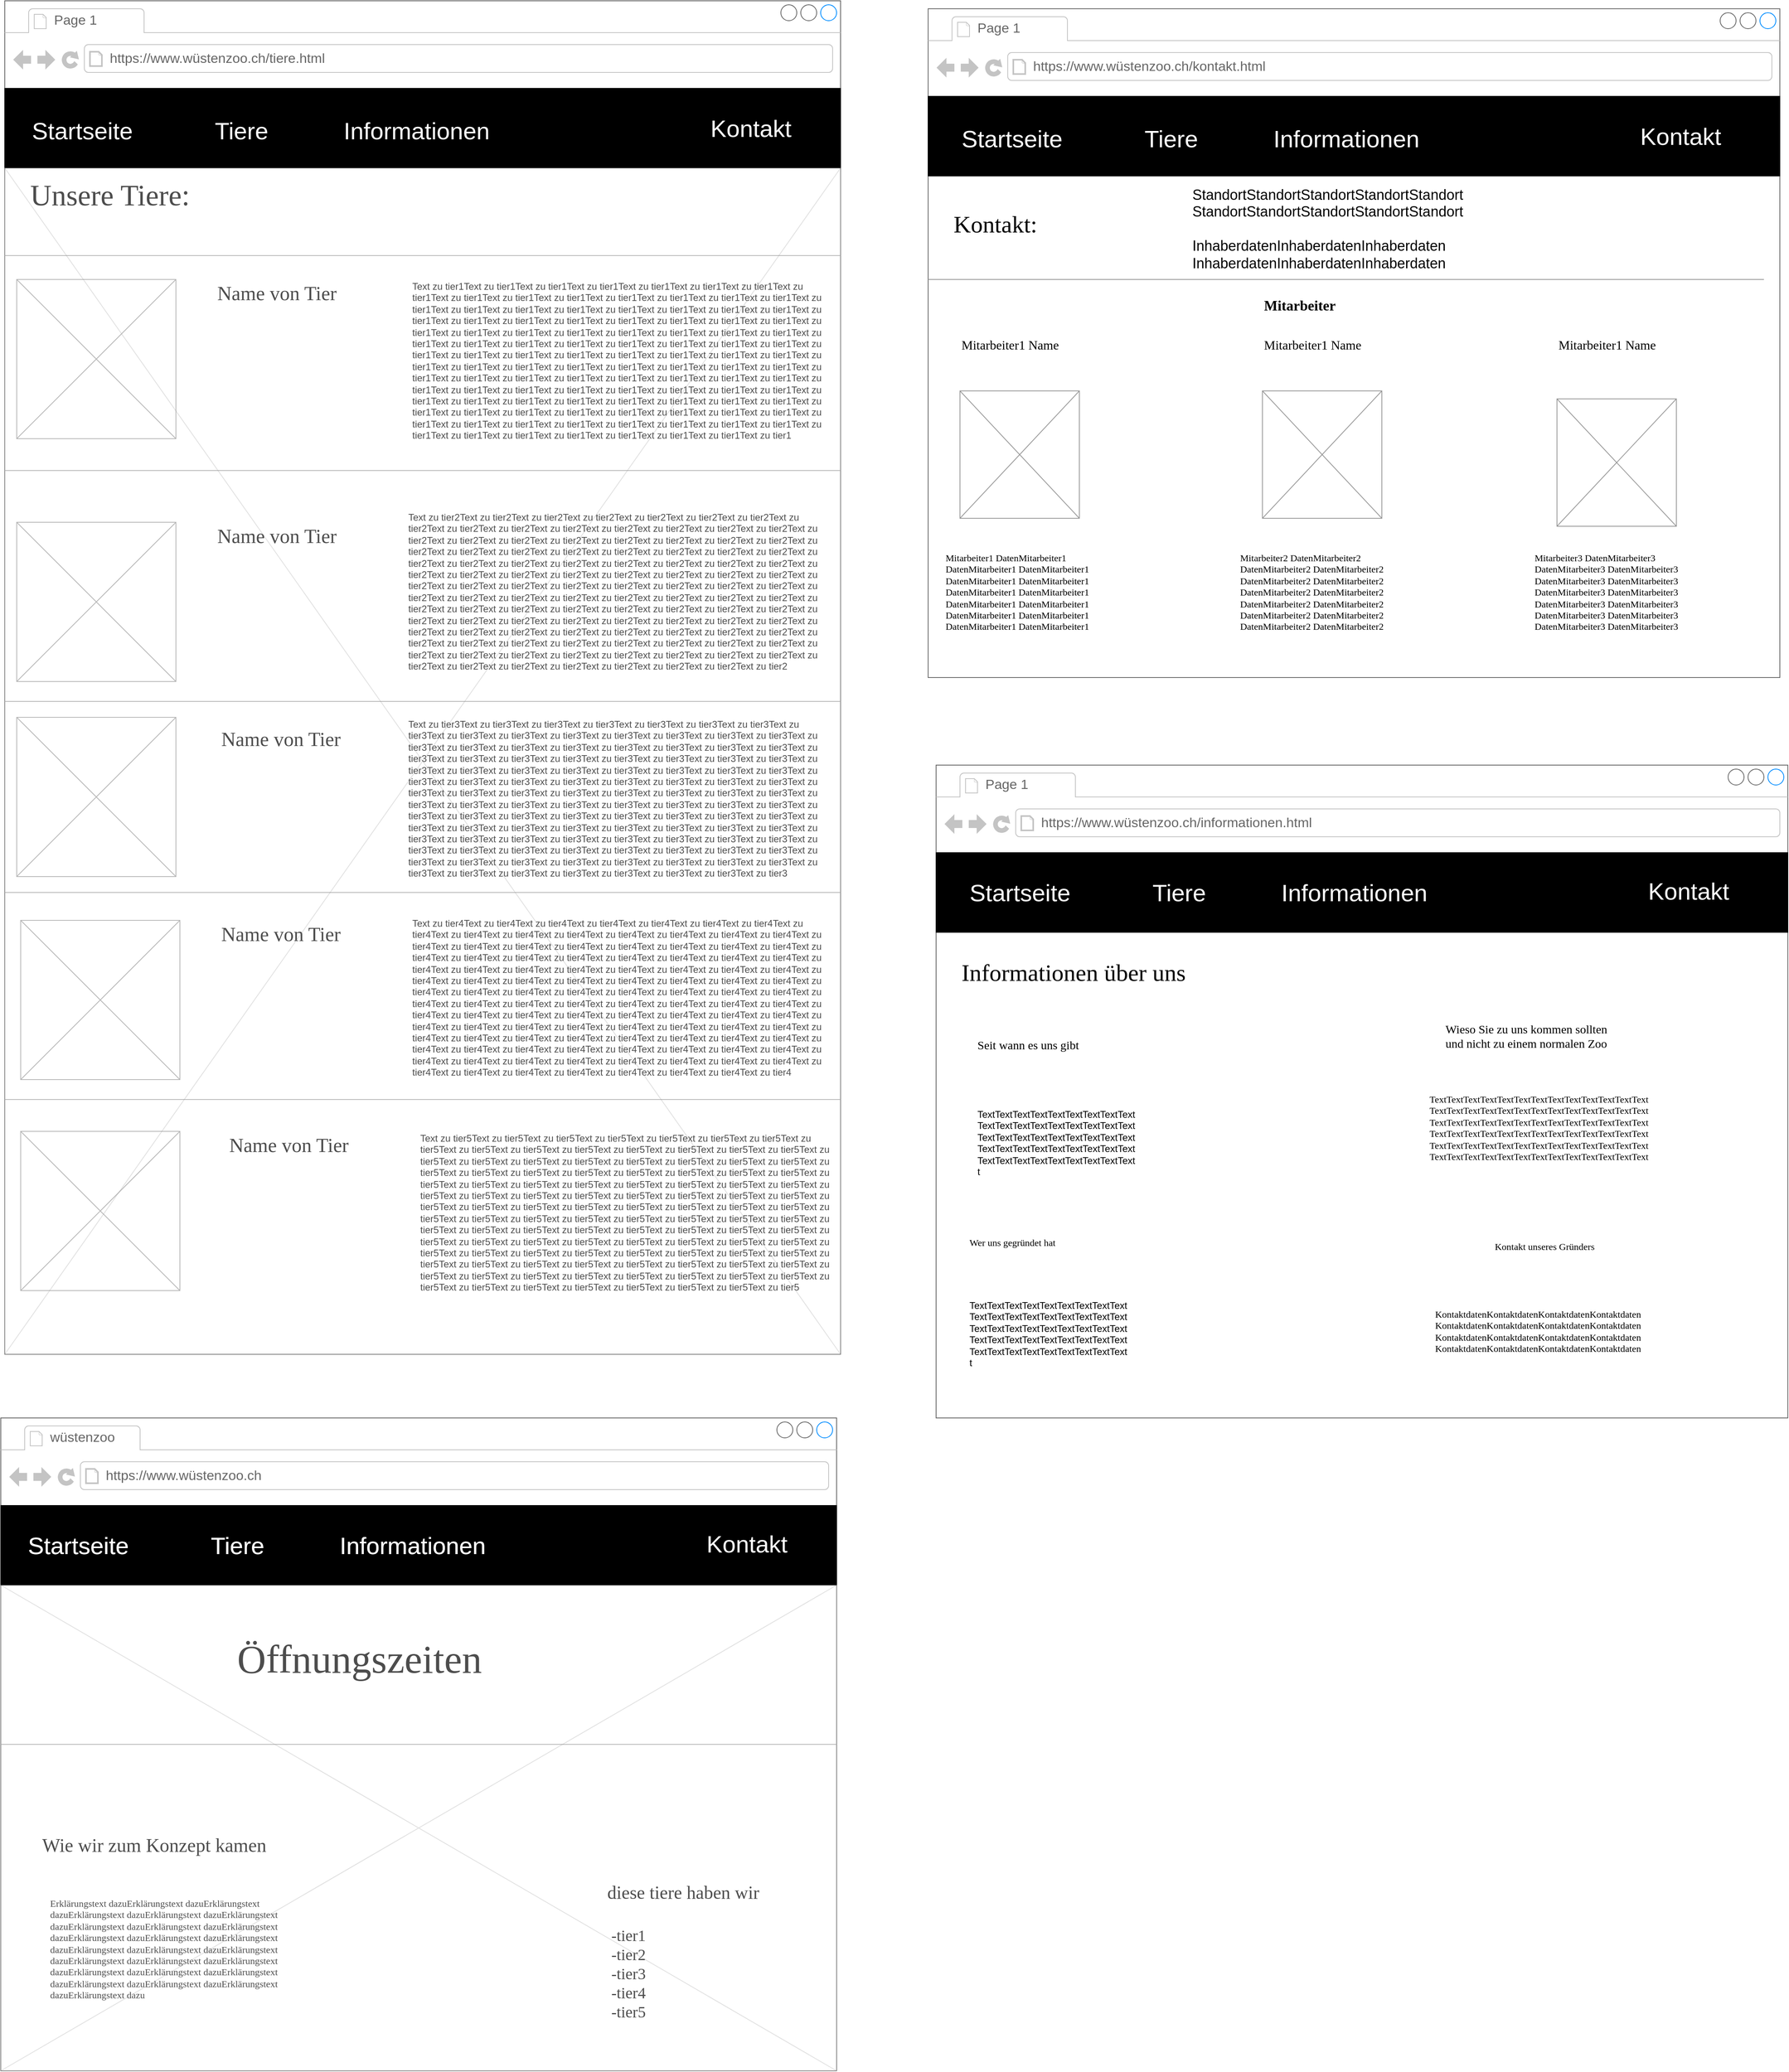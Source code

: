 <mxfile version="21.1.1" type="device">
  <diagram name="Page-1" id="2cc2dc42-3aac-f2a9-1cec-7a8b7cbee084">
    <mxGraphModel dx="1588" dy="954" grid="1" gridSize="10" guides="1" tooltips="1" connect="1" arrows="1" fold="1" page="1" pageScale="1" pageWidth="1100" pageHeight="850" background="#ffffff" math="0" shadow="0">
      <root>
        <mxCell id="0" />
        <mxCell id="1" parent="0" />
        <mxCell id="7026571954dc6520-1" value="" style="strokeWidth=1;shadow=0;dashed=0;align=center;html=1;shape=mxgraph.mockup.containers.browserWindow;rSize=0;strokeColor=#666666;mainText=,;recursiveResize=0;rounded=0;labelBackgroundColor=none;fontFamily=Verdana;fontSize=12" parent="1" vertex="1">
          <mxGeometry x="30" y="20" width="1050" height="1700" as="geometry" />
        </mxCell>
        <mxCell id="7026571954dc6520-2" value="Page 1" style="strokeWidth=1;shadow=0;dashed=0;align=center;html=1;shape=mxgraph.mockup.containers.anchor;fontSize=17;fontColor=#666666;align=left;" parent="7026571954dc6520-1" vertex="1">
          <mxGeometry x="60" y="12" width="110" height="26" as="geometry" />
        </mxCell>
        <mxCell id="7026571954dc6520-3" value="https://www.wüstenzoo.ch/tiere.html" style="strokeWidth=1;shadow=0;dashed=0;align=center;html=1;shape=mxgraph.mockup.containers.anchor;rSize=0;fontSize=17;fontColor=#666666;align=left;" parent="7026571954dc6520-1" vertex="1">
          <mxGeometry x="130" y="60" width="250" height="26" as="geometry" />
        </mxCell>
        <mxCell id="7026571954dc6520-4" value="&lt;font style=&quot;font-size: 37px;&quot;&gt;Unsere Tiere:&lt;/font&gt;" style="text;html=1;points=[];align=left;verticalAlign=top;spacingTop=-4;fontSize=30;fontFamily=Verdana" parent="7026571954dc6520-1" vertex="1">
          <mxGeometry x="30" y="220" width="390" height="90" as="geometry" />
        </mxCell>
        <mxCell id="7026571954dc6520-15" value="" style="verticalLabelPosition=bottom;shadow=0;dashed=0;align=center;html=1;verticalAlign=top;strokeWidth=1;shape=mxgraph.mockup.markup.line;strokeColor=#999999;rounded=0;labelBackgroundColor=none;fillColor=#ffffff;fontFamily=Verdana;fontSize=12;fontColor=#000000;" parent="7026571954dc6520-1" vertex="1">
          <mxGeometry y="310" width="1050" height="20" as="geometry" />
        </mxCell>
        <mxCell id="7026571954dc6520-21" value="" style="verticalLabelPosition=bottom;shadow=0;dashed=0;align=center;html=1;verticalAlign=top;strokeWidth=1;shape=mxgraph.mockup.markup.line;strokeColor=#999999;rounded=0;labelBackgroundColor=none;fillColor=#ffffff;fontFamily=Verdana;fontSize=12;fontColor=#000000;" parent="7026571954dc6520-1" vertex="1">
          <mxGeometry y="580" width="1050" height="20" as="geometry" />
        </mxCell>
        <mxCell id="gAkNegjKsEfV6vPwp3o9-78" value="&lt;font style=&quot;font-size: 25px;&quot;&gt;Name von Tier&lt;/font&gt;" style="text;html=1;points=[];align=left;verticalAlign=top;spacingTop=-4;fontSize=15;fontFamily=Verdana" parent="7026571954dc6520-1" vertex="1">
          <mxGeometry x="265" y="350" width="170" height="30" as="geometry" />
        </mxCell>
        <mxCell id="gAkNegjKsEfV6vPwp3o9-79" value="" style="verticalLabelPosition=bottom;shadow=0;dashed=0;align=center;html=1;verticalAlign=top;strokeWidth=1;shape=mxgraph.mockup.graphics.simpleIcon;strokeColor=#999999;fillColor=#ffffff;rounded=0;labelBackgroundColor=none;fontFamily=Verdana;fontSize=12;fontColor=#000000;" parent="7026571954dc6520-1" vertex="1">
          <mxGeometry x="15" y="350" width="200" height="200" as="geometry" />
        </mxCell>
        <mxCell id="gAkNegjKsEfV6vPwp3o9-81" value="Text zu tier1Text zu tier1Text zu tier1Text zu tier1Text zu tier1Text zu tier1Text zu tier1Text zu tier1Text zu tier1Text zu tier1Text zu tier1Text zu tier1Text zu tier1Text zu tier1Text zu tier1Text zu tier1Text zu tier1Text zu tier1Text zu tier1Text zu tier1Text zu tier1Text zu tier1Text zu tier1Text zu tier1Text zu tier1Text zu tier1Text zu tier1Text zu tier1Text zu tier1Text zu tier1Text zu tier1Text zu tier1Text zu tier1Text zu tier1Text zu tier1Text zu tier1Text zu tier1Text zu tier1Text zu tier1Text zu tier1Text zu tier1Text zu tier1Text zu tier1Text zu tier1Text zu tier1Text zu tier1Text zu tier1Text zu tier1Text zu tier1Text zu tier1Text zu tier1Text zu tier1Text zu tier1Text zu tier1Text zu tier1Text zu tier1Text zu tier1Text zu tier1Text zu tier1Text zu tier1Text zu tier1Text zu tier1Text zu tier1Text zu tier1Text zu tier1Text zu tier1Text zu tier1Text zu tier1Text zu tier1Text zu tier1Text zu tier1Text zu tier1Text zu tier1Text zu tier1Text zu tier1Text zu tier1Text zu tier1Text zu tier1Text zu tier1Text zu tier1Text zu tier1Text zu tier1Text zu tier1Text zu tier1Text zu tier1Text zu tier1Text zu tier1Text zu tier1Text zu tier1Text zu tier1Text zu tier1Text zu tier1Text zu tier1Text zu tier1Text zu tier1Text zu tier1Text zu tier1Text zu tier1Text zu tier1Text zu tier1Text zu tier1Text zu tier1Text zu tier1Text zu tier1Text zu tier1Text zu tier1Text zu tier1Text zu tier1Text zu tier1Text zu tier1Text zu tier1" style="text;spacingTop=-5;whiteSpace=wrap;html=1;align=left;fontSize=12;fontFamily=Helvetica;fillColor=none;strokeColor=none;rounded=0;shadow=1;labelBackgroundColor=none;" parent="7026571954dc6520-1" vertex="1">
          <mxGeometry x="510" y="350" width="520" height="210" as="geometry" />
        </mxCell>
        <mxCell id="7026571954dc6520-6" value="&lt;font style=&quot;font-size: 25px;&quot;&gt;Name von Tier&lt;/font&gt;" style="text;html=1;points=[];align=left;verticalAlign=top;spacingTop=-4;fontSize=15;fontFamily=Verdana" parent="7026571954dc6520-1" vertex="1">
          <mxGeometry x="265" y="655" width="170" height="30" as="geometry" />
        </mxCell>
        <mxCell id="gAkNegjKsEfV6vPwp3o9-77" value="" style="verticalLabelPosition=bottom;shadow=0;dashed=0;align=center;html=1;verticalAlign=top;strokeWidth=1;shape=mxgraph.mockup.graphics.simpleIcon;strokeColor=#999999;fillColor=#ffffff;rounded=0;labelBackgroundColor=none;fontFamily=Verdana;fontSize=12;fontColor=#000000;" parent="7026571954dc6520-1" vertex="1">
          <mxGeometry x="15" y="655" width="200" height="200" as="geometry" />
        </mxCell>
        <mxCell id="gAkNegjKsEfV6vPwp3o9-80" value="Text zu tier2Text zu tier2Text zu tier2Text zu tier2Text zu tier2Text zu tier2Text zu tier2Text zu tier2Text zu tier2Text zu tier2Text zu tier2Text zu tier2Text zu tier2Text zu tier2Text zu tier2Text zu tier2Text zu tier2Text zu tier2Text zu tier2Text zu tier2Text zu tier2Text zu tier2Text zu tier2Text zu tier2Text zu tier2Text zu tier2Text zu tier2Text zu tier2Text zu tier2Text zu tier2Text zu tier2Text zu tier2Text zu tier2Text zu tier2Text zu tier2Text zu tier2Text zu tier2Text zu tier2Text zu tier2Text zu tier2Text zu tier2Text zu tier2Text zu tier2Text zu tier2Text zu tier2Text zu tier2Text zu tier2Text zu tier2Text zu tier2Text zu tier2Text zu tier2Text zu tier2Text zu tier2Text zu tier2Text zu tier2Text zu tier2Text zu tier2Text zu tier2Text zu tier2Text zu tier2Text zu tier2Text zu tier2Text zu tier2Text zu tier2Text zu tier2Text zu tier2Text zu tier2Text zu tier2Text zu tier2Text zu tier2Text zu tier2Text zu tier2Text zu tier2Text zu tier2Text zu tier2Text zu tier2Text zu tier2Text zu tier2Text zu tier2Text zu tier2Text zu tier2Text zu tier2Text zu tier2Text zu tier2Text zu tier2Text zu tier2Text zu tier2Text zu tier2Text zu tier2Text zu tier2Text zu tier2Text zu tier2Text zu tier2Text zu tier2Text zu tier2Text zu tier2Text zu tier2Text zu tier2Text zu tier2Text zu tier2Text zu tier2Text zu tier2Text zu tier2Text zu tier2Text zu tier2Text zu tier2Text zu tier2Text zu tier2Text zu tier2Text zu tier2Text zu tier2" style="text;spacingTop=-5;whiteSpace=wrap;html=1;align=left;fontSize=12;fontFamily=Helvetica;fillColor=none;strokeColor=none;rounded=0;shadow=1;labelBackgroundColor=none;" parent="7026571954dc6520-1" vertex="1">
          <mxGeometry x="505" y="640" width="520" height="210" as="geometry" />
        </mxCell>
        <mxCell id="gAkNegjKsEfV6vPwp3o9-82" value="&lt;font style=&quot;font-size: 25px;&quot;&gt;Name von Tier&lt;/font&gt;" style="text;html=1;points=[];align=left;verticalAlign=top;spacingTop=-4;fontSize=15;fontFamily=Verdana" parent="7026571954dc6520-1" vertex="1">
          <mxGeometry x="270" y="910" width="170" height="30" as="geometry" />
        </mxCell>
        <mxCell id="gAkNegjKsEfV6vPwp3o9-84" value="" style="verticalLabelPosition=bottom;shadow=0;dashed=0;align=center;html=1;verticalAlign=top;strokeWidth=1;shape=mxgraph.mockup.graphics.simpleIcon;strokeColor=#999999;fillColor=#ffffff;rounded=0;labelBackgroundColor=none;fontFamily=Verdana;fontSize=12;fontColor=#000000;" parent="7026571954dc6520-1" vertex="1">
          <mxGeometry x="15" y="900" width="200" height="200" as="geometry" />
        </mxCell>
        <mxCell id="gAkNegjKsEfV6vPwp3o9-85" value="Text zu tier3Text zu tier3Text zu tier3Text zu tier3Text zu tier3Text zu tier3Text zu tier3Text zu tier3Text zu tier3Text zu tier3Text zu tier3Text zu tier3Text zu tier3Text zu tier3Text zu tier3Text zu tier3Text zu tier3Text zu tier3Text zu tier3Text zu tier3Text zu tier3Text zu tier3Text zu tier3Text zu tier3Text zu tier3Text zu tier3Text zu tier3Text zu tier3Text zu tier3Text zu tier3Text zu tier3Text zu tier3Text zu tier3Text zu tier3Text zu tier3Text zu tier3Text zu tier3Text zu tier3Text zu tier3Text zu tier3Text zu tier3Text zu tier3Text zu tier3Text zu tier3Text zu tier3Text zu tier3Text zu tier3Text zu tier3Text zu tier3Text zu tier3Text zu tier3Text zu tier3Text zu tier3Text zu tier3Text zu tier3Text zu tier3Text zu tier3Text zu tier3Text zu tier3Text zu tier3Text zu tier3Text zu tier3Text zu tier3Text zu tier3Text zu tier3Text zu tier3Text zu tier3Text zu tier3Text zu tier3Text zu tier3Text zu tier3Text zu tier3Text zu tier3Text zu tier3Text zu tier3Text zu tier3Text zu tier3Text zu tier3Text zu tier3Text zu tier3Text zu tier3Text zu tier3Text zu tier3Text zu tier3Text zu tier3Text zu tier3Text zu tier3Text zu tier3Text zu tier3Text zu tier3Text zu tier3Text zu tier3Text zu tier3Text zu tier3Text zu tier3Text zu tier3Text zu tier3Text zu tier3Text zu tier3Text zu tier3Text zu tier3Text zu tier3Text zu tier3Text zu tier3Text zu tier3Text zu tier3Text zu tier3Text zu tier3Text zu tier3Text zu tier3Text zu tier3" style="text;spacingTop=-5;whiteSpace=wrap;html=1;align=left;fontSize=12;fontFamily=Helvetica;fillColor=none;strokeColor=none;rounded=0;shadow=1;labelBackgroundColor=none;" parent="7026571954dc6520-1" vertex="1">
          <mxGeometry x="505" y="900" width="520" height="210" as="geometry" />
        </mxCell>
        <mxCell id="gAkNegjKsEfV6vPwp3o9-86" value="&lt;font style=&quot;font-size: 25px;&quot;&gt;Name von Tier&lt;/font&gt;" style="text;html=1;points=[];align=left;verticalAlign=top;spacingTop=-4;fontSize=15;fontFamily=Verdana" parent="7026571954dc6520-1" vertex="1">
          <mxGeometry x="270" y="1155" width="170" height="30" as="geometry" />
        </mxCell>
        <mxCell id="gAkNegjKsEfV6vPwp3o9-88" value="" style="verticalLabelPosition=bottom;shadow=0;dashed=0;align=center;html=1;verticalAlign=top;strokeWidth=1;shape=mxgraph.mockup.graphics.simpleIcon;strokeColor=#999999;fillColor=#ffffff;rounded=0;labelBackgroundColor=none;fontFamily=Verdana;fontSize=12;fontColor=#000000;" parent="7026571954dc6520-1" vertex="1">
          <mxGeometry x="20" y="1155" width="200" height="200" as="geometry" />
        </mxCell>
        <mxCell id="gAkNegjKsEfV6vPwp3o9-89" value="Text zu tier4Text zu tier4Text zu tier4Text zu tier4Text zu tier4Text zu tier4Text zu tier4Text zu tier4Text zu tier4Text zu tier4Text zu tier4Text zu tier4Text zu tier4Text zu tier4Text zu tier4Text zu tier4Text zu tier4Text zu tier4Text zu tier4Text zu tier4Text zu tier4Text zu tier4Text zu tier4Text zu tier4Text zu tier4Text zu tier4Text zu tier4Text zu tier4Text zu tier4Text zu tier4Text zu tier4Text zu tier4Text zu tier4Text zu tier4Text zu tier4Text zu tier4Text zu tier4Text zu tier4Text zu tier4Text zu tier4Text zu tier4Text zu tier4Text zu tier4Text zu tier4Text zu tier4Text zu tier4Text zu tier4Text zu tier4Text zu tier4Text zu tier4Text zu tier4Text zu tier4Text zu tier4Text zu tier4Text zu tier4Text zu tier4Text zu tier4Text zu tier4Text zu tier4Text zu tier4Text zu tier4Text zu tier4Text zu tier4Text zu tier4Text zu tier4Text zu tier4Text zu tier4Text zu tier4Text zu tier4Text zu tier4Text zu tier4Text zu tier4Text zu tier4Text zu tier4Text zu tier4Text zu tier4Text zu tier4Text zu tier4Text zu tier4Text zu tier4Text zu tier4Text zu tier4Text zu tier4Text zu tier4Text zu tier4Text zu tier4Text zu tier4Text zu tier4Text zu tier4Text zu tier4Text zu tier4Text zu tier4Text zu tier4Text zu tier4Text zu tier4Text zu tier4Text zu tier4Text zu tier4Text zu tier4Text zu tier4Text zu tier4Text zu tier4Text zu tier4Text zu tier4Text zu tier4Text zu tier4Text zu tier4Text zu tier4Text zu tier4Text zu tier4Text zu tier4" style="text;spacingTop=-5;whiteSpace=wrap;html=1;align=left;fontSize=12;fontFamily=Helvetica;fillColor=none;strokeColor=none;rounded=0;shadow=1;labelBackgroundColor=none;" parent="7026571954dc6520-1" vertex="1">
          <mxGeometry x="510" y="1150" width="520" height="210" as="geometry" />
        </mxCell>
        <mxCell id="gAkNegjKsEfV6vPwp3o9-90" value="&lt;font style=&quot;font-size: 25px;&quot;&gt;Name von Tier&lt;/font&gt;" style="text;html=1;points=[];align=left;verticalAlign=top;spacingTop=-4;fontSize=15;fontFamily=Verdana" parent="7026571954dc6520-1" vertex="1">
          <mxGeometry x="280" y="1420" width="170" height="30" as="geometry" />
        </mxCell>
        <mxCell id="gAkNegjKsEfV6vPwp3o9-91" value="" style="verticalLabelPosition=bottom;shadow=0;dashed=0;align=center;html=1;verticalAlign=top;strokeWidth=1;shape=mxgraph.mockup.graphics.simpleIcon;strokeColor=#999999;fillColor=#ffffff;rounded=0;labelBackgroundColor=none;fontFamily=Verdana;fontSize=12;fontColor=#000000;" parent="7026571954dc6520-1" vertex="1">
          <mxGeometry x="20" y="1420" width="200" height="200" as="geometry" />
        </mxCell>
        <mxCell id="gAkNegjKsEfV6vPwp3o9-92" value="Text zu tier5Text zu tier5Text zu tier5Text zu tier5Text zu tier5Text zu tier5Text zu tier5Text zu tier5Text zu tier5Text zu tier5Text zu tier5Text zu tier5Text zu tier5Text zu tier5Text zu tier5Text zu tier5Text zu tier5Text zu tier5Text zu tier5Text zu tier5Text zu tier5Text zu tier5Text zu tier5Text zu tier5Text zu tier5Text zu tier5Text zu tier5Text zu tier5Text zu tier5Text zu tier5Text zu tier5Text zu tier5Text zu tier5Text zu tier5Text zu tier5Text zu tier5Text zu tier5Text zu tier5Text zu tier5Text zu tier5Text zu tier5Text zu tier5Text zu tier5Text zu tier5Text zu tier5Text zu tier5Text zu tier5Text zu tier5Text zu tier5Text zu tier5Text zu tier5Text zu tier5Text zu tier5Text zu tier5Text zu tier5Text zu tier5Text zu tier5Text zu tier5Text zu tier5Text zu tier5Text zu tier5Text zu tier5Text zu tier5Text zu tier5Text zu tier5Text zu tier5Text zu tier5Text zu tier5Text zu tier5Text zu tier5Text zu tier5Text zu tier5Text zu tier5Text zu tier5Text zu tier5Text zu tier5Text zu tier5Text zu tier5Text zu tier5Text zu tier5Text zu tier5Text zu tier5Text zu tier5Text zu tier5Text zu tier5Text zu tier5Text zu tier5Text zu tier5Text zu tier5Text zu tier5Text zu tier5Text zu tier5Text zu tier5Text zu tier5Text zu tier5Text zu tier5Text zu tier5Text zu tier5Text zu tier5Text zu tier5Text zu tier5Text zu tier5Text zu tier5Text zu tier5Text zu tier5Text zu tier5Text zu tier5Text zu tier5Text zu tier5Text zu tier5Text zu tier5" style="text;spacingTop=-5;whiteSpace=wrap;html=1;align=left;fontSize=12;fontFamily=Helvetica;fillColor=none;strokeColor=none;rounded=0;shadow=1;labelBackgroundColor=none;" parent="7026571954dc6520-1" vertex="1">
          <mxGeometry x="520" y="1420" width="520" height="210" as="geometry" />
        </mxCell>
        <mxCell id="gAkNegjKsEfV6vPwp3o9-93" value="" style="verticalLabelPosition=bottom;shadow=0;dashed=0;align=center;html=1;verticalAlign=top;strokeWidth=1;shape=mxgraph.mockup.markup.line;strokeColor=#999999;rounded=0;labelBackgroundColor=none;fillColor=#ffffff;fontFamily=Verdana;fontSize=12;fontColor=#000000;" parent="7026571954dc6520-1" vertex="1">
          <mxGeometry y="870" width="1050" height="20" as="geometry" />
        </mxCell>
        <mxCell id="gAkNegjKsEfV6vPwp3o9-94" value="" style="verticalLabelPosition=bottom;shadow=0;dashed=0;align=center;html=1;verticalAlign=top;strokeWidth=1;shape=mxgraph.mockup.markup.line;strokeColor=#999999;rounded=0;labelBackgroundColor=none;fillColor=#ffffff;fontFamily=Verdana;fontSize=12;fontColor=#000000;" parent="7026571954dc6520-1" vertex="1">
          <mxGeometry y="1110" width="1050" height="20" as="geometry" />
        </mxCell>
        <mxCell id="gAkNegjKsEfV6vPwp3o9-96" value="" style="verticalLabelPosition=bottom;shadow=0;dashed=0;align=center;html=1;verticalAlign=top;strokeWidth=1;shape=mxgraph.mockup.markup.line;strokeColor=#999999;rounded=0;labelBackgroundColor=none;fillColor=#ffffff;fontFamily=Verdana;fontSize=12;fontColor=#000000;" parent="7026571954dc6520-1" vertex="1">
          <mxGeometry y="1370" width="1050" height="20" as="geometry" />
        </mxCell>
        <mxCell id="gAkNegjKsEfV6vPwp3o9-110" value="" style="rounded=0;whiteSpace=wrap;html=1;fillColor=#000000;" parent="7026571954dc6520-1" vertex="1">
          <mxGeometry y="110" width="1050" height="100" as="geometry" />
        </mxCell>
        <mxCell id="gAkNegjKsEfV6vPwp3o9-115" value="&lt;font style=&quot;font-size: 30px;&quot; color=&quot;#ffffff&quot;&gt;Startseite&lt;/font&gt;" style="text;html=1;strokeColor=none;fillColor=none;align=center;verticalAlign=middle;whiteSpace=wrap;rounded=0;" parent="7026571954dc6520-1" vertex="1">
          <mxGeometry x="5" y="127.5" width="185" height="70" as="geometry" />
        </mxCell>
        <mxCell id="gAkNegjKsEfV6vPwp3o9-116" value="&lt;font style=&quot;font-size: 30px;&quot; color=&quot;#ffffff&quot;&gt;Tiere&lt;/font&gt;" style="text;html=1;strokeColor=none;fillColor=none;align=center;verticalAlign=middle;whiteSpace=wrap;rounded=0;" parent="7026571954dc6520-1" vertex="1">
          <mxGeometry x="205" y="127.5" width="185" height="70" as="geometry" />
        </mxCell>
        <mxCell id="gAkNegjKsEfV6vPwp3o9-117" value="&lt;font style=&quot;font-size: 30px;&quot; color=&quot;#ffffff&quot;&gt;Informationen&lt;/font&gt;" style="text;html=1;strokeColor=none;fillColor=none;align=center;verticalAlign=middle;whiteSpace=wrap;rounded=0;" parent="7026571954dc6520-1" vertex="1">
          <mxGeometry x="425" y="127.5" width="185" height="70" as="geometry" />
        </mxCell>
        <mxCell id="gAkNegjKsEfV6vPwp3o9-118" value="&lt;font color=&quot;#ffffff&quot;&gt;&lt;span style=&quot;font-size: 30px;&quot;&gt;Kontakt&lt;/span&gt;&lt;/font&gt;" style="text;html=1;strokeColor=none;fillColor=none;align=center;verticalAlign=middle;whiteSpace=wrap;rounded=0;" parent="7026571954dc6520-1" vertex="1">
          <mxGeometry x="845" y="122.5" width="185" height="75" as="geometry" />
        </mxCell>
        <mxCell id="gAkNegjKsEfV6vPwp3o9-20" value="" style="verticalLabelPosition=bottom;shadow=0;dashed=0;align=center;html=1;verticalAlign=top;strokeWidth=1;shape=mxgraph.mockup.graphics.simpleIcon;strokeColor=#999999;fillColor=#ffffff;rounded=0;labelBackgroundColor=none;fontFamily=Verdana;fontSize=12;fontColor=#000000;opacity=30;" parent="7026571954dc6520-1" vertex="1">
          <mxGeometry y="210" width="1050" height="1490" as="geometry" />
        </mxCell>
        <mxCell id="gAkNegjKsEfV6vPwp3o9-1" value="" style="strokeWidth=1;shadow=0;dashed=0;align=center;html=1;shape=mxgraph.mockup.containers.browserWindow;rSize=0;strokeColor=#666666;mainText=,;recursiveResize=0;rounded=0;labelBackgroundColor=none;fontFamily=Verdana;fontSize=12" parent="1" vertex="1">
          <mxGeometry x="1190" y="30" width="1070" height="840" as="geometry" />
        </mxCell>
        <mxCell id="gAkNegjKsEfV6vPwp3o9-2" value="Page 1" style="strokeWidth=1;shadow=0;dashed=0;align=center;html=1;shape=mxgraph.mockup.containers.anchor;fontSize=17;fontColor=#666666;align=left;" parent="gAkNegjKsEfV6vPwp3o9-1" vertex="1">
          <mxGeometry x="60" y="12" width="110" height="26" as="geometry" />
        </mxCell>
        <mxCell id="gAkNegjKsEfV6vPwp3o9-3" value="https://www.wüstenzoo.ch/kontakt.html" style="strokeWidth=1;shadow=0;dashed=0;align=center;html=1;shape=mxgraph.mockup.containers.anchor;rSize=0;fontSize=17;fontColor=#666666;align=left;" parent="gAkNegjKsEfV6vPwp3o9-1" vertex="1">
          <mxGeometry x="130" y="60" width="250" height="26" as="geometry" />
        </mxCell>
        <mxCell id="gAkNegjKsEfV6vPwp3o9-4" value="Kontakt:" style="text;html=1;points=[];align=left;verticalAlign=top;spacingTop=-4;fontSize=30;fontFamily=Verdana" parent="gAkNegjKsEfV6vPwp3o9-1" vertex="1">
          <mxGeometry x="30" y="250" width="340" height="50" as="geometry" />
        </mxCell>
        <mxCell id="gAkNegjKsEfV6vPwp3o9-13" value="" style="verticalLabelPosition=bottom;shadow=0;dashed=0;align=center;html=1;verticalAlign=top;strokeWidth=1;shape=mxgraph.mockup.markup.line;strokeColor=#999999;rounded=0;labelBackgroundColor=none;fillColor=#ffffff;fontFamily=Verdana;fontSize=12;fontColor=#000000;" parent="gAkNegjKsEfV6vPwp3o9-1" vertex="1">
          <mxGeometry y="330" width="1050" height="20" as="geometry" />
        </mxCell>
        <mxCell id="gAkNegjKsEfV6vPwp3o9-14" value="&lt;b&gt;&lt;font style=&quot;font-size: 18px;&quot;&gt;Mitarbeiter&lt;/font&gt;&lt;/b&gt;" style="text;html=1;points=[];align=left;verticalAlign=top;spacingTop=-4;fontSize=15;fontFamily=Verdana" parent="gAkNegjKsEfV6vPwp3o9-1" vertex="1">
          <mxGeometry x="420" y="360" width="170" height="30" as="geometry" />
        </mxCell>
        <mxCell id="gAkNegjKsEfV6vPwp3o9-15" value="&lt;font style=&quot;font-size: 18px;&quot;&gt;&lt;br&gt;StandortStandortStandortStandortStandort&lt;br style=&quot;border-color: var(--border-color);&quot;&gt;StandortStandortStandortStandortStandort&lt;br&gt;&lt;br&gt;InhaberdatenInhaberdatenInhaberdaten&lt;br&gt;InhaberdatenInhaberdatenInhaberdaten&lt;br&gt;&lt;/font&gt;" style="text;spacingTop=-5;whiteSpace=wrap;html=1;align=left;fontSize=12;fontFamily=Helvetica;fillColor=none;strokeColor=none;rounded=0;shadow=1;labelBackgroundColor=none;" parent="gAkNegjKsEfV6vPwp3o9-1" vertex="1">
          <mxGeometry x="330" y="200" width="390" height="170" as="geometry" />
        </mxCell>
        <mxCell id="gAkNegjKsEfV6vPwp3o9-123" value="&lt;font style=&quot;font-size: 16px;&quot;&gt;Mitarbeiter1 Name&lt;/font&gt;" style="text;html=1;points=[];align=left;verticalAlign=top;spacingTop=-4;fontSize=12;fontFamily=Verdana;whiteSpace=wrap;" parent="gAkNegjKsEfV6vPwp3o9-1" vertex="1">
          <mxGeometry x="420" y="410" width="240" height="40" as="geometry" />
        </mxCell>
        <mxCell id="gAkNegjKsEfV6vPwp3o9-125" value="&lt;font style=&quot;font-size: 16px;&quot;&gt;Mitarbeiter1 Name&lt;/font&gt;" style="text;html=1;points=[];align=left;verticalAlign=top;spacingTop=-4;fontSize=12;fontFamily=Verdana;whiteSpace=wrap;" parent="gAkNegjKsEfV6vPwp3o9-1" vertex="1">
          <mxGeometry x="40" y="410" width="240" height="40" as="geometry" />
        </mxCell>
        <mxCell id="gAkNegjKsEfV6vPwp3o9-126" value="&lt;font style=&quot;font-size: 16px;&quot;&gt;Mitarbeiter1 Name&lt;/font&gt;" style="text;html=1;points=[];align=left;verticalAlign=top;spacingTop=-4;fontSize=12;fontFamily=Verdana;whiteSpace=wrap;" parent="gAkNegjKsEfV6vPwp3o9-1" vertex="1">
          <mxGeometry x="790" y="410" width="240" height="40" as="geometry" />
        </mxCell>
        <mxCell id="gAkNegjKsEfV6vPwp3o9-127" value="" style="verticalLabelPosition=bottom;shadow=0;dashed=0;align=center;html=1;verticalAlign=top;strokeWidth=1;shape=mxgraph.mockup.graphics.simpleIcon;strokeColor=#999999;fillColor=#ffffff;rounded=0;labelBackgroundColor=none;fontFamily=Verdana;fontSize=12;fontColor=#000000;" parent="gAkNegjKsEfV6vPwp3o9-1" vertex="1">
          <mxGeometry x="40" y="480" width="150" height="160" as="geometry" />
        </mxCell>
        <mxCell id="gAkNegjKsEfV6vPwp3o9-128" value="" style="verticalLabelPosition=bottom;shadow=0;dashed=0;align=center;html=1;verticalAlign=top;strokeWidth=1;shape=mxgraph.mockup.graphics.simpleIcon;strokeColor=#999999;fillColor=#ffffff;rounded=0;labelBackgroundColor=none;fontFamily=Verdana;fontSize=12;fontColor=#000000;" parent="gAkNegjKsEfV6vPwp3o9-1" vertex="1">
          <mxGeometry x="420" y="480" width="150" height="160" as="geometry" />
        </mxCell>
        <mxCell id="gAkNegjKsEfV6vPwp3o9-129" value="" style="verticalLabelPosition=bottom;shadow=0;dashed=0;align=center;html=1;verticalAlign=top;strokeWidth=1;shape=mxgraph.mockup.graphics.simpleIcon;strokeColor=#999999;fillColor=#ffffff;rounded=0;labelBackgroundColor=none;fontFamily=Verdana;fontSize=12;fontColor=#000000;" parent="gAkNegjKsEfV6vPwp3o9-1" vertex="1">
          <mxGeometry x="790" y="490" width="150" height="160" as="geometry" />
        </mxCell>
        <mxCell id="NXgxYOmkb9f06gpOWi1V-1" value="Mitarbeiter1 DatenMitarbeiter1 DatenMitarbeiter1 DatenMitarbeiter1 DatenMitarbeiter1 DatenMitarbeiter1 DatenMitarbeiter1 DatenMitarbeiter1 DatenMitarbeiter1 DatenMitarbeiter1 DatenMitarbeiter1 DatenMitarbeiter1 DatenMitarbeiter1 DatenMitarbeiter1&amp;nbsp;" style="text;html=1;points=[];align=left;verticalAlign=top;spacingTop=-4;fontSize=12;fontFamily=Verdana;whiteSpace=wrap;" vertex="1" parent="gAkNegjKsEfV6vPwp3o9-1">
          <mxGeometry x="20" y="680" width="240" height="140" as="geometry" />
        </mxCell>
        <mxCell id="NXgxYOmkb9f06gpOWi1V-2" value="Mitarbeiter2 DatenMitarbeiter2 DatenMitarbeiter2 DatenMitarbeiter2 DatenMitarbeiter2 DatenMitarbeiter2 DatenMitarbeiter2 DatenMitarbeiter2 DatenMitarbeiter2 DatenMitarbeiter2 DatenMitarbeiter2 DatenMitarbeiter2 DatenMitarbeiter2 DatenMitarbeiter2&amp;nbsp;" style="text;html=1;points=[];align=left;verticalAlign=top;spacingTop=-4;fontSize=12;fontFamily=Verdana;whiteSpace=wrap;" vertex="1" parent="gAkNegjKsEfV6vPwp3o9-1">
          <mxGeometry x="390" y="680" width="240" height="40" as="geometry" />
        </mxCell>
        <mxCell id="NXgxYOmkb9f06gpOWi1V-3" value="Mitarbeiter3 DatenMitarbeiter3 DatenMitarbeiter3 DatenMitarbeiter3 DatenMitarbeiter3 DatenMitarbeiter3 DatenMitarbeiter3 DatenMitarbeiter3 DatenMitarbeiter3 DatenMitarbeiter3 DatenMitarbeiter3 DatenMitarbeiter3 DatenMitarbeiter3 DatenMitarbeiter3&amp;nbsp;" style="text;html=1;points=[];align=left;verticalAlign=top;spacingTop=-4;fontSize=12;fontFamily=Verdana;whiteSpace=wrap;" vertex="1" parent="gAkNegjKsEfV6vPwp3o9-1">
          <mxGeometry x="760" y="680" width="240" height="130" as="geometry" />
        </mxCell>
        <mxCell id="NXgxYOmkb9f06gpOWi1V-4" value="" style="rounded=0;whiteSpace=wrap;html=1;fillColor=#000000;" vertex="1" parent="gAkNegjKsEfV6vPwp3o9-1">
          <mxGeometry y="110" width="1070" height="100" as="geometry" />
        </mxCell>
        <mxCell id="NXgxYOmkb9f06gpOWi1V-7" value="&lt;font style=&quot;font-size: 30px;&quot; color=&quot;#ffffff&quot;&gt;Startseite&lt;/font&gt;" style="text;html=1;strokeColor=none;fillColor=none;align=center;verticalAlign=middle;whiteSpace=wrap;rounded=0;" vertex="1" parent="gAkNegjKsEfV6vPwp3o9-1">
          <mxGeometry x="12.5" y="127.5" width="185" height="70" as="geometry" />
        </mxCell>
        <mxCell id="NXgxYOmkb9f06gpOWi1V-8" value="&lt;font style=&quot;font-size: 30px;&quot; color=&quot;#ffffff&quot;&gt;Tiere&lt;/font&gt;" style="text;html=1;strokeColor=none;fillColor=none;align=center;verticalAlign=middle;whiteSpace=wrap;rounded=0;" vertex="1" parent="gAkNegjKsEfV6vPwp3o9-1">
          <mxGeometry x="212.5" y="127.5" width="185" height="70" as="geometry" />
        </mxCell>
        <mxCell id="NXgxYOmkb9f06gpOWi1V-9" value="&lt;font style=&quot;font-size: 30px;&quot; color=&quot;#ffffff&quot;&gt;Informationen&lt;/font&gt;" style="text;html=1;strokeColor=none;fillColor=none;align=center;verticalAlign=middle;whiteSpace=wrap;rounded=0;" vertex="1" parent="gAkNegjKsEfV6vPwp3o9-1">
          <mxGeometry x="432.5" y="127.5" width="185" height="70" as="geometry" />
        </mxCell>
        <mxCell id="NXgxYOmkb9f06gpOWi1V-10" value="&lt;font color=&quot;#ffffff&quot;&gt;&lt;span style=&quot;font-size: 30px;&quot;&gt;Kontakt&lt;/span&gt;&lt;/font&gt;" style="text;html=1;strokeColor=none;fillColor=none;align=center;verticalAlign=middle;whiteSpace=wrap;rounded=0;" vertex="1" parent="gAkNegjKsEfV6vPwp3o9-1">
          <mxGeometry x="852.5" y="122.5" width="185" height="75" as="geometry" />
        </mxCell>
        <mxCell id="gAkNegjKsEfV6vPwp3o9-26" value="" style="strokeWidth=1;shadow=0;dashed=0;align=center;html=1;shape=mxgraph.mockup.containers.browserWindow;rSize=0;strokeColor=#666666;mainText=,;recursiveResize=0;rounded=0;labelBackgroundColor=none;fontFamily=Verdana;fontSize=12" parent="1" vertex="1">
          <mxGeometry x="25" y="1800" width="1050" height="820" as="geometry" />
        </mxCell>
        <mxCell id="gAkNegjKsEfV6vPwp3o9-27" value="wüstenzoo" style="strokeWidth=1;shadow=0;dashed=0;align=center;html=1;shape=mxgraph.mockup.containers.anchor;fontSize=17;fontColor=#666666;align=left;" parent="gAkNegjKsEfV6vPwp3o9-26" vertex="1">
          <mxGeometry x="60" y="12" width="110" height="26" as="geometry" />
        </mxCell>
        <mxCell id="gAkNegjKsEfV6vPwp3o9-28" value="https://www.wüstenzoo.ch" style="strokeWidth=1;shadow=0;dashed=0;align=center;html=1;shape=mxgraph.mockup.containers.anchor;rSize=0;fontSize=17;fontColor=#666666;align=left;" parent="gAkNegjKsEfV6vPwp3o9-26" vertex="1">
          <mxGeometry x="130" y="60" width="250" height="26" as="geometry" />
        </mxCell>
        <mxCell id="gAkNegjKsEfV6vPwp3o9-30" value="&lt;font style=&quot;font-size: 23px;&quot;&gt;diese tiere haben wir&lt;/font&gt;" style="text;html=1;points=[];align=left;verticalAlign=top;spacingTop=-4;fontSize=15;fontFamily=Verdana" parent="gAkNegjKsEfV6vPwp3o9-26" vertex="1">
          <mxGeometry x="760" y="580" width="190" height="70" as="geometry" />
        </mxCell>
        <mxCell id="gAkNegjKsEfV6vPwp3o9-31" value="&lt;font style=&quot;font-size: 20px;&quot;&gt;-tier1&lt;br&gt;-tier2&lt;br&gt;-tier3&lt;br&gt;-tier4&lt;br&gt;-tier5&lt;br&gt;&lt;/font&gt;" style="text;html=1;points=[];align=left;verticalAlign=top;spacingTop=-4;fontSize=12;fontFamily=Verdana;whiteSpace=wrap;" parent="gAkNegjKsEfV6vPwp3o9-26" vertex="1">
          <mxGeometry x="765" y="635" width="240" height="70" as="geometry" />
        </mxCell>
        <mxCell id="gAkNegjKsEfV6vPwp3o9-32" value="&lt;font style=&quot;font-size: 24px;&quot;&gt;Wie wir zum Konzept kamen&lt;/font&gt;" style="text;html=1;points=[];align=left;verticalAlign=top;spacingTop=-4;fontSize=15;fontFamily=Verdana" parent="gAkNegjKsEfV6vPwp3o9-26" vertex="1">
          <mxGeometry x="50" y="520" width="170" height="30" as="geometry" />
        </mxCell>
        <mxCell id="gAkNegjKsEfV6vPwp3o9-33" value="Erklärungstext dazuErklärungstext dazuErklärungstext dazuErklärungstext dazuErklärungstext dazuErklärungstext dazuErklärungstext dazuErklärungstext dazuErklärungstext dazuErklärungstext dazuErklärungstext dazuErklärungstext dazuErklärungstext dazuErklärungstext dazuErklärungstext dazuErklärungstext dazuErklärungstext dazuErklärungstext dazuErklärungstext dazuErklärungstext dazuErklärungstext dazuErklärungstext dazuErklärungstext dazuErklärungstext dazuErklärungstext dazu" style="text;html=1;points=[];align=left;verticalAlign=top;spacingTop=-4;fontSize=12;fontFamily=Verdana;whiteSpace=wrap;" parent="gAkNegjKsEfV6vPwp3o9-26" vertex="1">
          <mxGeometry x="60" y="600" width="350" height="140" as="geometry" />
        </mxCell>
        <mxCell id="gAkNegjKsEfV6vPwp3o9-34" value="&lt;font style=&quot;font-size: 50px;&quot;&gt;Öffnungszeiten&lt;/font&gt;" style="text;html=1;points=[];align=left;verticalAlign=top;spacingTop=-4;fontSize=15;fontFamily=Verdana" parent="gAkNegjKsEfV6vPwp3o9-26" vertex="1">
          <mxGeometry x="295" y="270" width="420" height="100" as="geometry" />
        </mxCell>
        <mxCell id="gAkNegjKsEfV6vPwp3o9-38" value="" style="verticalLabelPosition=bottom;shadow=0;dashed=0;align=center;html=1;verticalAlign=top;strokeWidth=1;shape=mxgraph.mockup.markup.line;strokeColor=#999999;rounded=0;labelBackgroundColor=none;fillColor=#ffffff;fontFamily=Verdana;fontSize=12;fontColor=#000000;" parent="gAkNegjKsEfV6vPwp3o9-26" vertex="1">
          <mxGeometry y="400" width="1050" height="20" as="geometry" />
        </mxCell>
        <mxCell id="gAkNegjKsEfV6vPwp3o9-97" value="" style="rounded=0;whiteSpace=wrap;html=1;fillColor=#000000;" parent="gAkNegjKsEfV6vPwp3o9-26" vertex="1">
          <mxGeometry y="110" width="1050" height="100" as="geometry" />
        </mxCell>
        <mxCell id="gAkNegjKsEfV6vPwp3o9-98" value="&lt;font style=&quot;font-size: 30px;&quot; color=&quot;#ffffff&quot;&gt;Startseite&lt;/font&gt;" style="text;html=1;strokeColor=none;fillColor=none;align=center;verticalAlign=middle;whiteSpace=wrap;rounded=0;" parent="gAkNegjKsEfV6vPwp3o9-26" vertex="1">
          <mxGeometry x="5" y="125" width="185" height="70" as="geometry" />
        </mxCell>
        <mxCell id="gAkNegjKsEfV6vPwp3o9-99" value="&lt;font style=&quot;font-size: 30px;&quot; color=&quot;#ffffff&quot;&gt;Tiere&lt;/font&gt;" style="text;html=1;strokeColor=none;fillColor=none;align=center;verticalAlign=middle;whiteSpace=wrap;rounded=0;" parent="gAkNegjKsEfV6vPwp3o9-26" vertex="1">
          <mxGeometry x="205" y="125" width="185" height="70" as="geometry" />
        </mxCell>
        <mxCell id="gAkNegjKsEfV6vPwp3o9-100" value="&lt;font style=&quot;font-size: 30px;&quot; color=&quot;#ffffff&quot;&gt;Informationen&lt;/font&gt;" style="text;html=1;strokeColor=none;fillColor=none;align=center;verticalAlign=middle;whiteSpace=wrap;rounded=0;" parent="gAkNegjKsEfV6vPwp3o9-26" vertex="1">
          <mxGeometry x="425" y="125" width="185" height="70" as="geometry" />
        </mxCell>
        <mxCell id="gAkNegjKsEfV6vPwp3o9-101" value="&lt;font style=&quot;font-size: 30px;&quot; color=&quot;#ffffff&quot;&gt;Kontakt&lt;/font&gt;" style="text;html=1;strokeColor=none;fillColor=none;align=center;verticalAlign=middle;whiteSpace=wrap;rounded=0;" parent="gAkNegjKsEfV6vPwp3o9-26" vertex="1">
          <mxGeometry x="845" y="120" width="185" height="75" as="geometry" />
        </mxCell>
        <mxCell id="gAkNegjKsEfV6vPwp3o9-76" value="" style="verticalLabelPosition=bottom;shadow=0;dashed=0;align=center;html=1;verticalAlign=top;strokeWidth=1;shape=mxgraph.mockup.graphics.simpleIcon;strokeColor=#999999;fillColor=#ffffff;rounded=0;labelBackgroundColor=none;fontFamily=Verdana;fontSize=12;fontColor=#000000;opacity=30;" parent="gAkNegjKsEfV6vPwp3o9-26" vertex="1">
          <mxGeometry y="210" width="1050" height="610" as="geometry" />
        </mxCell>
        <mxCell id="gAkNegjKsEfV6vPwp3o9-51" value="" style="strokeWidth=1;shadow=0;dashed=0;align=center;html=1;shape=mxgraph.mockup.containers.browserWindow;rSize=0;strokeColor=#666666;mainText=,;recursiveResize=0;rounded=0;labelBackgroundColor=none;fontFamily=Verdana;fontSize=12" parent="1" vertex="1">
          <mxGeometry x="1200" y="980" width="1070" height="820" as="geometry" />
        </mxCell>
        <mxCell id="gAkNegjKsEfV6vPwp3o9-52" value="Page 1" style="strokeWidth=1;shadow=0;dashed=0;align=center;html=1;shape=mxgraph.mockup.containers.anchor;fontSize=17;fontColor=#666666;align=left;" parent="gAkNegjKsEfV6vPwp3o9-51" vertex="1">
          <mxGeometry x="60" y="12" width="110" height="26" as="geometry" />
        </mxCell>
        <mxCell id="gAkNegjKsEfV6vPwp3o9-53" value="https://www.wüstenzoo.ch/informationen.html" style="strokeWidth=1;shadow=0;dashed=0;align=center;html=1;shape=mxgraph.mockup.containers.anchor;rSize=0;fontSize=17;fontColor=#666666;align=left;" parent="gAkNegjKsEfV6vPwp3o9-51" vertex="1">
          <mxGeometry x="130" y="60" width="250" height="26" as="geometry" />
        </mxCell>
        <mxCell id="gAkNegjKsEfV6vPwp3o9-54" value="Informationen über uns" style="text;html=1;points=[];align=left;verticalAlign=top;spacingTop=-4;fontSize=30;fontFamily=Verdana" parent="gAkNegjKsEfV6vPwp3o9-51" vertex="1">
          <mxGeometry x="30" y="240" width="370" height="50" as="geometry" />
        </mxCell>
        <mxCell id="gAkNegjKsEfV6vPwp3o9-55" value="Wieso Sie zu uns kommen sollten &lt;br&gt;und nicht zu einem normalen Zoo" style="text;html=1;points=[];align=left;verticalAlign=top;spacingTop=-4;fontSize=15;fontFamily=Verdana" parent="gAkNegjKsEfV6vPwp3o9-51" vertex="1">
          <mxGeometry x="637.5" y="320" width="290" height="50" as="geometry" />
        </mxCell>
        <mxCell id="gAkNegjKsEfV6vPwp3o9-56" value="TextTextTextTextTextTextTextTextTextTextTextTextText&lt;br style=&quot;border-color: var(--border-color);&quot;&gt;TextTextTextTextTextTextTextTextTextTextTextTextText&lt;br style=&quot;border-color: var(--border-color);&quot;&gt;TextTextTextTextTextTextTextTextTextTextTextTextText&lt;br style=&quot;border-color: var(--border-color);&quot;&gt;TextTextTextTextTextTextTextTextTextTextTextTextText&lt;br style=&quot;border-color: var(--border-color);&quot;&gt;TextTextTextTextTextTextTextTextTextTextTextTextText&lt;br style=&quot;border-color: var(--border-color);&quot;&gt;TextTextTextTextTextTextTextTextTextTextTextTextText" style="text;html=1;points=[];align=left;verticalAlign=top;spacingTop=-4;fontSize=12;fontFamily=Verdana;whiteSpace=wrap;" parent="gAkNegjKsEfV6vPwp3o9-51" vertex="1">
          <mxGeometry x="617.5" y="410" width="330" height="90" as="geometry" />
        </mxCell>
        <mxCell id="gAkNegjKsEfV6vPwp3o9-64" value="Seit wann es uns gibt&lt;br&gt;&amp;nbsp;" style="text;html=1;points=[];align=left;verticalAlign=top;spacingTop=-4;fontSize=15;fontFamily=Verdana" parent="gAkNegjKsEfV6vPwp3o9-51" vertex="1">
          <mxGeometry x="50" y="340" width="170" height="30" as="geometry" />
        </mxCell>
        <mxCell id="gAkNegjKsEfV6vPwp3o9-65" value="TextTextTextTextTextTextTextTextText&lt;br&gt;TextTextTextTextTextTextTextTextText&lt;br&gt;TextTextTextTextTextTextTextTextText&lt;br&gt;TextTextTextTextTextTextTextTextText&lt;br&gt;TextTextTextTextTextTextTextTextText&lt;br&gt;t" style="text;spacingTop=-5;whiteSpace=wrap;html=1;align=left;fontSize=12;fontFamily=Helvetica;fillColor=none;strokeColor=none;rounded=0;shadow=1;labelBackgroundColor=none;" parent="gAkNegjKsEfV6vPwp3o9-51" vertex="1">
          <mxGeometry x="50" y="430" width="210" height="80" as="geometry" />
        </mxCell>
        <mxCell id="gAkNegjKsEfV6vPwp3o9-68" value="Wer uns gegründet hat" style="text;html=1;points=[];align=left;verticalAlign=top;spacingTop=-4;fontSize=12;fontFamily=Verdana;whiteSpace=wrap;" parent="gAkNegjKsEfV6vPwp3o9-51" vertex="1">
          <mxGeometry x="40" y="590" width="240" height="40" as="geometry" />
        </mxCell>
        <mxCell id="NXgxYOmkb9f06gpOWi1V-6" value="" style="rounded=0;whiteSpace=wrap;html=1;fillColor=#000000;" vertex="1" parent="gAkNegjKsEfV6vPwp3o9-51">
          <mxGeometry y="110" width="1070" height="100" as="geometry" />
        </mxCell>
        <mxCell id="NXgxYOmkb9f06gpOWi1V-11" value="&lt;font style=&quot;font-size: 30px;&quot; color=&quot;#ffffff&quot;&gt;Startseite&lt;/font&gt;" style="text;html=1;strokeColor=none;fillColor=none;align=center;verticalAlign=middle;whiteSpace=wrap;rounded=0;" vertex="1" parent="gAkNegjKsEfV6vPwp3o9-51">
          <mxGeometry x="12.5" y="125" width="185" height="70" as="geometry" />
        </mxCell>
        <mxCell id="NXgxYOmkb9f06gpOWi1V-12" value="&lt;font style=&quot;font-size: 30px;&quot; color=&quot;#ffffff&quot;&gt;Tiere&lt;/font&gt;" style="text;html=1;strokeColor=none;fillColor=none;align=center;verticalAlign=middle;whiteSpace=wrap;rounded=0;" vertex="1" parent="gAkNegjKsEfV6vPwp3o9-51">
          <mxGeometry x="212.5" y="125" width="185" height="70" as="geometry" />
        </mxCell>
        <mxCell id="NXgxYOmkb9f06gpOWi1V-13" value="&lt;font style=&quot;font-size: 30px;&quot; color=&quot;#ffffff&quot;&gt;Informationen&lt;/font&gt;" style="text;html=1;strokeColor=none;fillColor=none;align=center;verticalAlign=middle;whiteSpace=wrap;rounded=0;" vertex="1" parent="gAkNegjKsEfV6vPwp3o9-51">
          <mxGeometry x="432.5" y="125" width="185" height="70" as="geometry" />
        </mxCell>
        <mxCell id="NXgxYOmkb9f06gpOWi1V-14" value="&lt;font color=&quot;#ffffff&quot;&gt;&lt;span style=&quot;font-size: 30px;&quot;&gt;Kontakt&lt;/span&gt;&lt;/font&gt;" style="text;html=1;strokeColor=none;fillColor=none;align=center;verticalAlign=middle;whiteSpace=wrap;rounded=0;" vertex="1" parent="gAkNegjKsEfV6vPwp3o9-51">
          <mxGeometry x="852.5" y="120" width="185" height="75" as="geometry" />
        </mxCell>
        <mxCell id="NXgxYOmkb9f06gpOWi1V-15" value="TextTextTextTextTextTextTextTextText&lt;br&gt;TextTextTextTextTextTextTextTextText&lt;br&gt;TextTextTextTextTextTextTextTextText&lt;br&gt;TextTextTextTextTextTextTextTextText&lt;br&gt;TextTextTextTextTextTextTextTextText&lt;br&gt;t" style="text;spacingTop=-5;whiteSpace=wrap;html=1;align=left;fontSize=12;fontFamily=Helvetica;fillColor=none;strokeColor=none;rounded=0;shadow=1;labelBackgroundColor=none;" vertex="1" parent="gAkNegjKsEfV6vPwp3o9-51">
          <mxGeometry x="40" y="670" width="210" height="80" as="geometry" />
        </mxCell>
        <mxCell id="NXgxYOmkb9f06gpOWi1V-17" value="Kontakt unseres Gründers" style="text;html=1;points=[];align=left;verticalAlign=top;spacingTop=-4;fontSize=12;fontFamily=Verdana;whiteSpace=wrap;" vertex="1" parent="gAkNegjKsEfV6vPwp3o9-51">
          <mxGeometry x="700" y="595" width="180" height="30" as="geometry" />
        </mxCell>
        <mxCell id="NXgxYOmkb9f06gpOWi1V-18" value="KontaktdatenKontaktdatenKontaktdatenKontaktdaten&lt;br&gt;KontaktdatenKontaktdatenKontaktdatenKontaktdaten&lt;br&gt;KontaktdatenKontaktdatenKontaktdatenKontaktdaten&lt;br&gt;KontaktdatenKontaktdatenKontaktdatenKontaktdaten" style="text;html=1;points=[];align=left;verticalAlign=top;spacingTop=-4;fontSize=12;fontFamily=Verdana;whiteSpace=wrap;" vertex="1" parent="gAkNegjKsEfV6vPwp3o9-51">
          <mxGeometry x="625" y="680" width="330" height="90" as="geometry" />
        </mxCell>
        <mxCell id="gAkNegjKsEfV6vPwp3o9-111" value="&lt;font style=&quot;font-size: 30px;&quot; color=&quot;#ffffff&quot;&gt;Startseite&lt;/font&gt;" style="text;html=1;strokeColor=none;fillColor=none;align=center;verticalAlign=middle;whiteSpace=wrap;rounded=0;" parent="1" vertex="1">
          <mxGeometry x="30" y="1925" width="185" height="70" as="geometry" />
        </mxCell>
        <mxCell id="gAkNegjKsEfV6vPwp3o9-112" value="&lt;font style=&quot;font-size: 30px;&quot; color=&quot;#ffffff&quot;&gt;Tiere&lt;/font&gt;" style="text;html=1;strokeColor=none;fillColor=none;align=center;verticalAlign=middle;whiteSpace=wrap;rounded=0;" parent="1" vertex="1">
          <mxGeometry x="230" y="1925" width="185" height="70" as="geometry" />
        </mxCell>
        <mxCell id="gAkNegjKsEfV6vPwp3o9-113" value="&lt;font style=&quot;font-size: 30px;&quot; color=&quot;#ffffff&quot;&gt;Informationen&lt;/font&gt;" style="text;html=1;strokeColor=none;fillColor=none;align=center;verticalAlign=middle;whiteSpace=wrap;rounded=0;" parent="1" vertex="1">
          <mxGeometry x="450" y="1925" width="185" height="70" as="geometry" />
        </mxCell>
      </root>
    </mxGraphModel>
  </diagram>
</mxfile>
